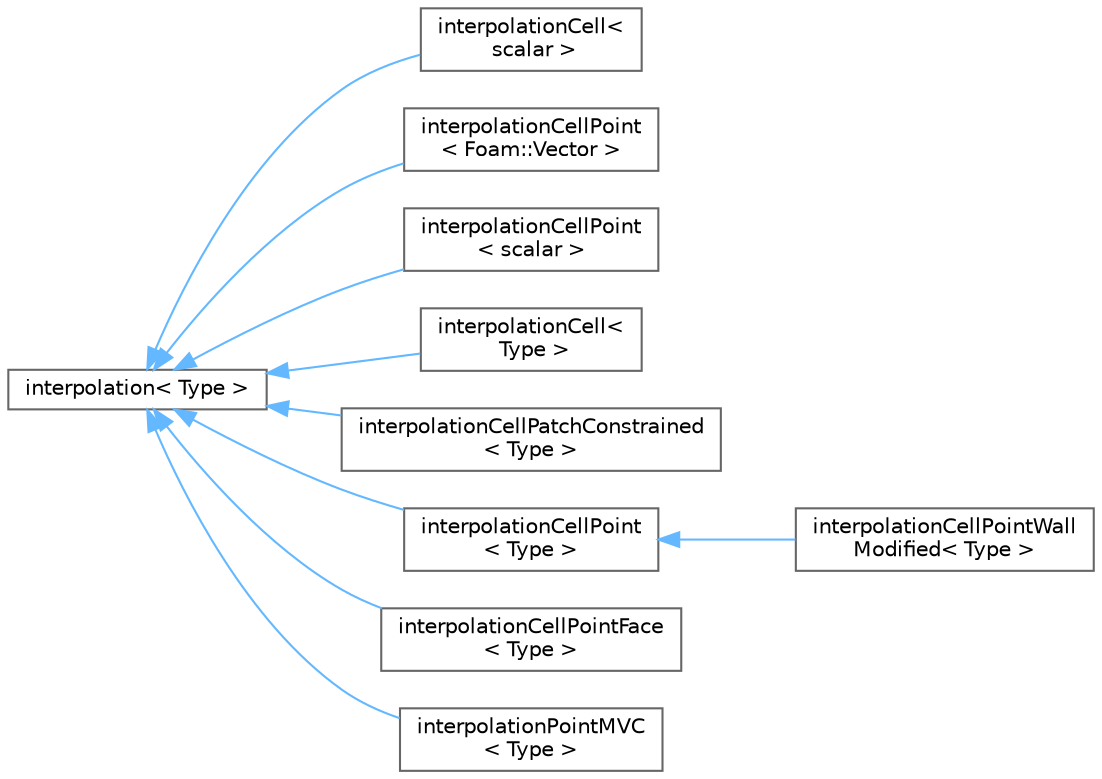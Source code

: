 digraph "Graphical Class Hierarchy"
{
 // LATEX_PDF_SIZE
  bgcolor="transparent";
  edge [fontname=Helvetica,fontsize=10,labelfontname=Helvetica,labelfontsize=10];
  node [fontname=Helvetica,fontsize=10,shape=box,height=0.2,width=0.4];
  rankdir="LR";
  Node0 [id="Node000000",label="interpolation\< Type \>",height=0.2,width=0.4,color="grey40", fillcolor="white", style="filled",URL="$classFoam_1_1interpolation.html",tooltip="Abstract base class for volume field interpolation."];
  Node0 -> Node1 [id="edge4848_Node000000_Node000001",dir="back",color="steelblue1",style="solid",tooltip=" "];
  Node1 [id="Node000001",label="interpolationCell\<\l scalar \>",height=0.2,width=0.4,color="grey40", fillcolor="white", style="filled",URL="$classFoam_1_1interpolationCell.html",tooltip=" "];
  Node0 -> Node2 [id="edge4849_Node000000_Node000002",dir="back",color="steelblue1",style="solid",tooltip=" "];
  Node2 [id="Node000002",label="interpolationCellPoint\l\< Foam::Vector \>",height=0.2,width=0.4,color="grey40", fillcolor="white", style="filled",URL="$classFoam_1_1interpolationCellPoint.html",tooltip=" "];
  Node0 -> Node3 [id="edge4850_Node000000_Node000003",dir="back",color="steelblue1",style="solid",tooltip=" "];
  Node3 [id="Node000003",label="interpolationCellPoint\l\< scalar \>",height=0.2,width=0.4,color="grey40", fillcolor="white", style="filled",URL="$classFoam_1_1interpolationCellPoint.html",tooltip=" "];
  Node0 -> Node4 [id="edge4851_Node000000_Node000004",dir="back",color="steelblue1",style="solid",tooltip=" "];
  Node4 [id="Node000004",label="interpolationCell\<\l Type \>",height=0.2,width=0.4,color="grey40", fillcolor="white", style="filled",URL="$classFoam_1_1interpolationCell.html",tooltip="Uses the cell value for any location within the cell."];
  Node0 -> Node5 [id="edge4852_Node000000_Node000005",dir="back",color="steelblue1",style="solid",tooltip=" "];
  Node5 [id="Node000005",label="interpolationCellPatchConstrained\l\< Type \>",height=0.2,width=0.4,color="grey40", fillcolor="white", style="filled",URL="$classFoam_1_1interpolationCellPatchConstrained.html",tooltip="Uses the cell value for any point in the cell apart from a boundary face where it uses the boundary v..."];
  Node0 -> Node6 [id="edge4853_Node000000_Node000006",dir="back",color="steelblue1",style="solid",tooltip=" "];
  Node6 [id="Node000006",label="interpolationCellPoint\l\< Type \>",height=0.2,width=0.4,color="grey40", fillcolor="white", style="filled",URL="$classFoam_1_1interpolationCellPoint.html",tooltip="Given cell centre values and point (vertex) values decompose into tetrahedra and linear interpolate w..."];
  Node6 -> Node7 [id="edge4854_Node000006_Node000007",dir="back",color="steelblue1",style="solid",tooltip=" "];
  Node7 [id="Node000007",label="interpolationCellPointWall\lModified\< Type \>",height=0.2,width=0.4,color="grey40", fillcolor="white", style="filled",URL="$classFoam_1_1interpolationCellPointWallModified.html",tooltip="Same as interpolationCellPoint, but if interpolating a wall face, uses cell centre value instead."];
  Node0 -> Node8 [id="edge4855_Node000000_Node000008",dir="back",color="steelblue1",style="solid",tooltip=" "];
  Node8 [id="Node000008",label="interpolationCellPointFace\l\< Type \>",height=0.2,width=0.4,color="grey40", fillcolor="white", style="filled",URL="$classFoam_1_1interpolationCellPointFace.html",tooltip="Foam::interpolationCellPointFace."];
  Node0 -> Node9 [id="edge4856_Node000000_Node000009",dir="back",color="steelblue1",style="solid",tooltip=" "];
  Node9 [id="Node000009",label="interpolationPointMVC\l\< Type \>",height=0.2,width=0.4,color="grey40", fillcolor="white", style="filled",URL="$classFoam_1_1interpolationPointMVC.html",tooltip="Given cell centre values interpolates to vertices and uses these to do a Mean Value Coordinates inter..."];
}
